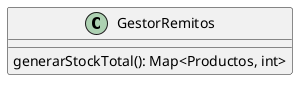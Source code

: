 @startuml GestorRemitos
class GestorRemitos{
    generarStockTotal(): Map<Productos, int>
}

@enduml
